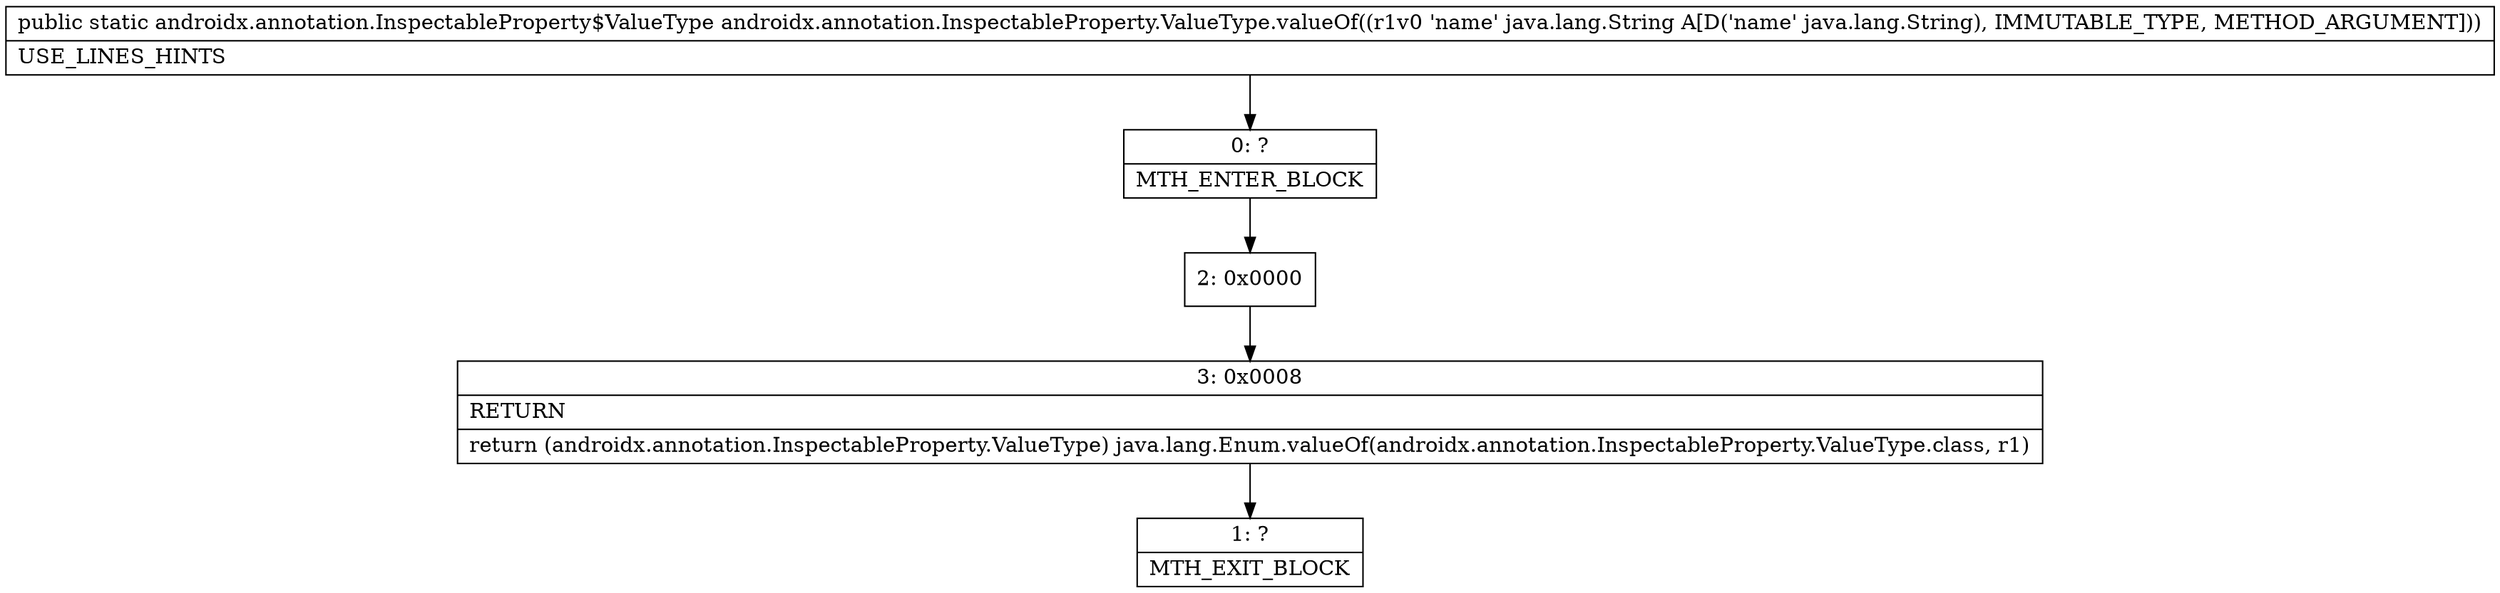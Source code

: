 digraph "CFG forandroidx.annotation.InspectableProperty.ValueType.valueOf(Ljava\/lang\/String;)Landroidx\/annotation\/InspectableProperty$ValueType;" {
Node_0 [shape=record,label="{0\:\ ?|MTH_ENTER_BLOCK\l}"];
Node_2 [shape=record,label="{2\:\ 0x0000}"];
Node_3 [shape=record,label="{3\:\ 0x0008|RETURN\l|return (androidx.annotation.InspectableProperty.ValueType) java.lang.Enum.valueOf(androidx.annotation.InspectableProperty.ValueType.class, r1)\l}"];
Node_1 [shape=record,label="{1\:\ ?|MTH_EXIT_BLOCK\l}"];
MethodNode[shape=record,label="{public static androidx.annotation.InspectableProperty$ValueType androidx.annotation.InspectableProperty.ValueType.valueOf((r1v0 'name' java.lang.String A[D('name' java.lang.String), IMMUTABLE_TYPE, METHOD_ARGUMENT]))  | USE_LINES_HINTS\l}"];
MethodNode -> Node_0;Node_0 -> Node_2;
Node_2 -> Node_3;
Node_3 -> Node_1;
}

